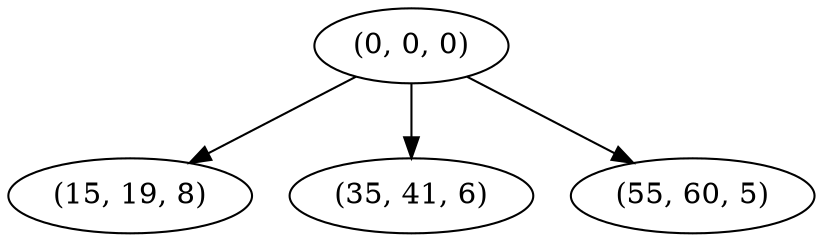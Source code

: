 digraph tree {
    "(0, 0, 0)";
    "(15, 19, 8)";
    "(35, 41, 6)";
    "(55, 60, 5)";
    "(0, 0, 0)" -> "(15, 19, 8)";
    "(0, 0, 0)" -> "(35, 41, 6)";
    "(0, 0, 0)" -> "(55, 60, 5)";
}
